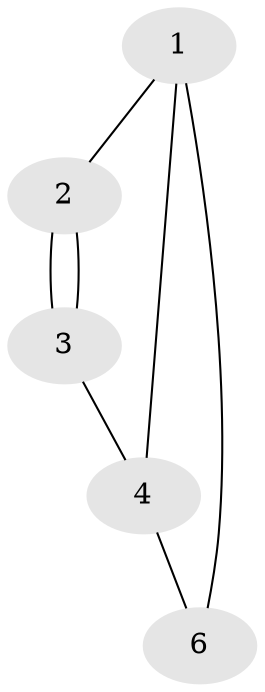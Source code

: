 // Generated by graph-tools (version 1.1) at 2025/46/02/15/25 05:46:28]
// undirected, 5 vertices, 7 edges
graph export_dot {
graph [start="1"]
  node [color=gray90,style=filled];
  1 [super="+9+12+15+17"];
  2 [super="+7+12+13"];
  3 [super="+5+14+16+19"];
  4 [super="+10"];
  6 [super="+5+8+15+20"];
  1 -- 2;
  1 -- 4;
  1 -- 6;
  2 -- 3;
  2 -- 3;
  3 -- 4;
  4 -- 6;
}
